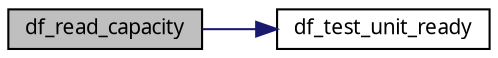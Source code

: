 digraph G
{
  edge [fontname="FreeSans.ttf",fontsize=10,labelfontname="FreeSans.ttf",labelfontsize=10];
  node [fontname="FreeSans.ttf",fontsize=10,shape=record];
  rankdir=LR;
  Node1 [label="df_read_capacity",height=0.2,width=0.4,color="black", fillcolor="grey75", style="filled" fontcolor="black"];
  Node1 -> Node2 [color="midnightblue",fontsize=10,style="solid",fontname="FreeSans.ttf"];
  Node2 [label="df_test_unit_ready",height=0.2,width=0.4,color="black", fillcolor="white", style="filled",URL="$a00036.html#1065a92c3d71fe018f909e32d90e1b46",tooltip="This function tests the state of the DF memory."];
}

